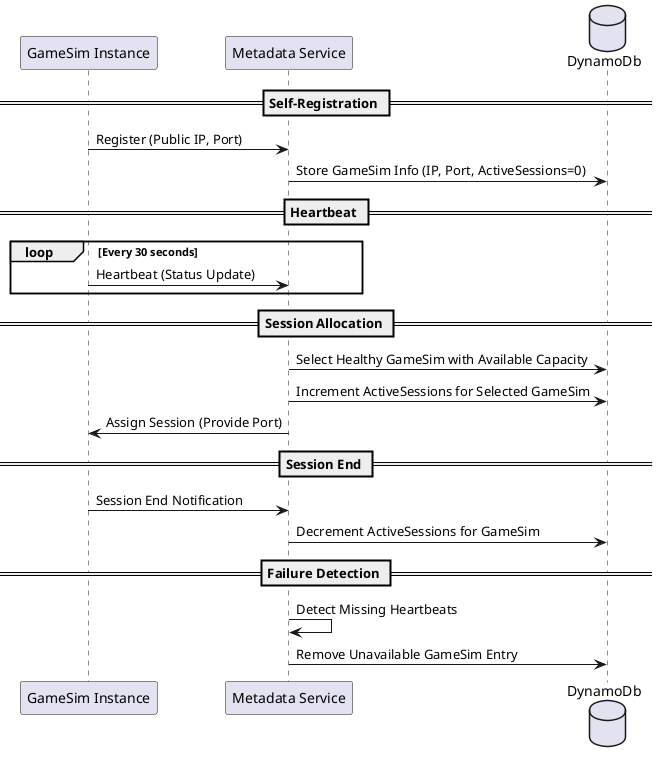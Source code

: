 @startuml GameSim Registration and Heartbeat
participant "GameSim Instance" as GS
participant "Metadata Service" as MDS
database "DynamoDb" as DynamoDb

== Self-Registration ==
GS -> MDS : Register (Public IP, Port)
MDS -> DynamoDb : Store GameSim Info (IP, Port, ActiveSessions=0)

== Heartbeat ==
loop Every 30 seconds
    GS -> MDS : Heartbeat (Status Update)
end

== Session Allocation ==
MDS -> DynamoDb : Select Healthy GameSim with Available Capacity
MDS -> DynamoDb : Increment ActiveSessions for Selected GameSim
MDS -> GS : Assign Session (Provide Port)

== Session End ==
GS -> MDS : Session End Notification
MDS -> DynamoDb : Decrement ActiveSessions for GameSim

== Failure Detection ==
MDS -> MDS : Detect Missing Heartbeats
MDS -> DynamoDb : Remove Unavailable GameSim Entry
@enduml